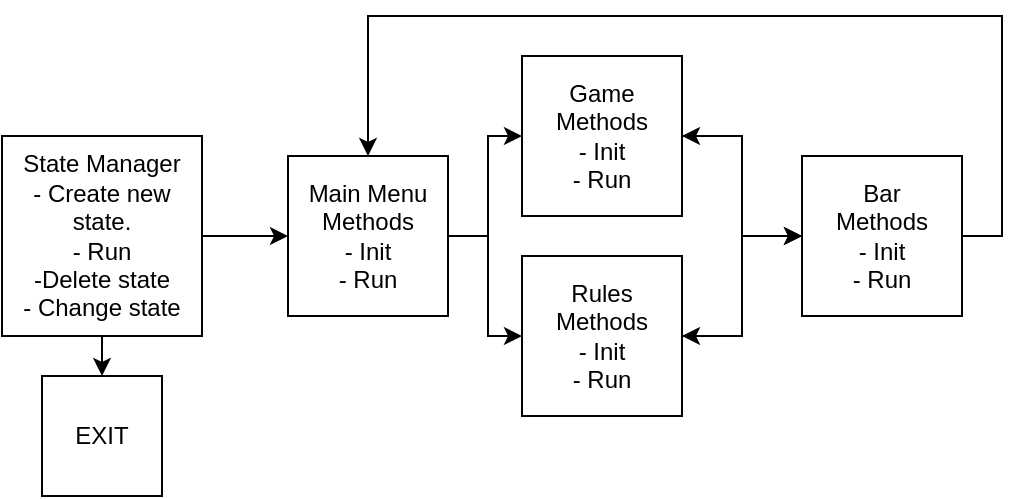 <mxfile version="21.2.8" type="device">
  <diagram name="Página-1" id="bOBMU09ZP_0XKTQnbV2H">
    <mxGraphModel dx="818" dy="376" grid="1" gridSize="10" guides="1" tooltips="1" connect="1" arrows="1" fold="1" page="1" pageScale="1" pageWidth="827" pageHeight="1169" math="0" shadow="0">
      <root>
        <mxCell id="0" />
        <mxCell id="1" parent="0" />
        <mxCell id="oI4jGAhArHHVxf1wj3lw-7" style="edgeStyle=orthogonalEdgeStyle;rounded=0;orthogonalLoop=1;jettySize=auto;html=1;exitX=1;exitY=0.5;exitDx=0;exitDy=0;" parent="1" source="oI4jGAhArHHVxf1wj3lw-1" target="oI4jGAhArHHVxf1wj3lw-3" edge="1">
          <mxGeometry relative="1" as="geometry" />
        </mxCell>
        <mxCell id="oI4jGAhArHHVxf1wj3lw-16" style="edgeStyle=orthogonalEdgeStyle;rounded=0;orthogonalLoop=1;jettySize=auto;html=1;exitX=0.5;exitY=1;exitDx=0;exitDy=0;entryX=0.5;entryY=0;entryDx=0;entryDy=0;" parent="1" source="oI4jGAhArHHVxf1wj3lw-1" target="oI4jGAhArHHVxf1wj3lw-15" edge="1">
          <mxGeometry relative="1" as="geometry" />
        </mxCell>
        <mxCell id="oI4jGAhArHHVxf1wj3lw-1" value="State Manager&lt;br&gt;- Create new state.&lt;br&gt;- Run&lt;br&gt;-Delete state&lt;br&gt;- Change state" style="whiteSpace=wrap;html=1;aspect=fixed;" parent="1" vertex="1">
          <mxGeometry x="90" y="230" width="100" height="100" as="geometry" />
        </mxCell>
        <mxCell id="oI4jGAhArHHVxf1wj3lw-8" style="edgeStyle=orthogonalEdgeStyle;rounded=0;orthogonalLoop=1;jettySize=auto;html=1;" parent="1" source="oI4jGAhArHHVxf1wj3lw-3" target="oI4jGAhArHHVxf1wj3lw-4" edge="1">
          <mxGeometry relative="1" as="geometry" />
        </mxCell>
        <mxCell id="oI4jGAhArHHVxf1wj3lw-9" style="edgeStyle=orthogonalEdgeStyle;rounded=0;orthogonalLoop=1;jettySize=auto;html=1;exitX=1;exitY=0.5;exitDx=0;exitDy=0;entryX=0;entryY=0.5;entryDx=0;entryDy=0;" parent="1" source="oI4jGAhArHHVxf1wj3lw-3" target="oI4jGAhArHHVxf1wj3lw-6" edge="1">
          <mxGeometry relative="1" as="geometry" />
        </mxCell>
        <mxCell id="oI4jGAhArHHVxf1wj3lw-3" value="Main Menu&lt;br&gt;Methods&lt;br&gt;- Init&lt;br&gt;- Run" style="whiteSpace=wrap;html=1;aspect=fixed;" parent="1" vertex="1">
          <mxGeometry x="233" y="240" width="80" height="80" as="geometry" />
        </mxCell>
        <mxCell id="oI4jGAhArHHVxf1wj3lw-10" style="edgeStyle=orthogonalEdgeStyle;rounded=0;orthogonalLoop=1;jettySize=auto;html=1;exitX=1;exitY=0.5;exitDx=0;exitDy=0;" parent="1" source="oI4jGAhArHHVxf1wj3lw-4" target="oI4jGAhArHHVxf1wj3lw-5" edge="1">
          <mxGeometry relative="1" as="geometry" />
        </mxCell>
        <mxCell id="oI4jGAhArHHVxf1wj3lw-4" value="Game&lt;br style=&quot;border-color: var(--border-color);&quot;&gt;Methods&lt;br style=&quot;border-color: var(--border-color);&quot;&gt;- Init&lt;br style=&quot;border-color: var(--border-color);&quot;&gt;- Run" style="whiteSpace=wrap;html=1;aspect=fixed;" parent="1" vertex="1">
          <mxGeometry x="350" y="190" width="80" height="80" as="geometry" />
        </mxCell>
        <mxCell id="oI4jGAhArHHVxf1wj3lw-11" style="edgeStyle=orthogonalEdgeStyle;rounded=0;orthogonalLoop=1;jettySize=auto;html=1;exitX=0;exitY=0.5;exitDx=0;exitDy=0;entryX=1;entryY=0.5;entryDx=0;entryDy=0;" parent="1" source="oI4jGAhArHHVxf1wj3lw-5" target="oI4jGAhArHHVxf1wj3lw-4" edge="1">
          <mxGeometry relative="1" as="geometry" />
        </mxCell>
        <mxCell id="oI4jGAhArHHVxf1wj3lw-13" style="edgeStyle=orthogonalEdgeStyle;rounded=0;orthogonalLoop=1;jettySize=auto;html=1;exitX=0;exitY=0.5;exitDx=0;exitDy=0;" parent="1" source="oI4jGAhArHHVxf1wj3lw-5" target="oI4jGAhArHHVxf1wj3lw-6" edge="1">
          <mxGeometry relative="1" as="geometry" />
        </mxCell>
        <mxCell id="oI4jGAhArHHVxf1wj3lw-14" style="edgeStyle=orthogonalEdgeStyle;rounded=0;orthogonalLoop=1;jettySize=auto;html=1;exitX=1;exitY=0.5;exitDx=0;exitDy=0;entryX=0.5;entryY=0;entryDx=0;entryDy=0;" parent="1" source="oI4jGAhArHHVxf1wj3lw-5" target="oI4jGAhArHHVxf1wj3lw-3" edge="1">
          <mxGeometry relative="1" as="geometry">
            <Array as="points">
              <mxPoint x="590" y="280" />
              <mxPoint x="590" y="170" />
              <mxPoint x="273" y="170" />
            </Array>
          </mxGeometry>
        </mxCell>
        <mxCell id="oI4jGAhArHHVxf1wj3lw-5" value="Bar&lt;br style=&quot;border-color: var(--border-color);&quot;&gt;Methods&lt;br style=&quot;border-color: var(--border-color);&quot;&gt;- Init&lt;br style=&quot;border-color: var(--border-color);&quot;&gt;- Run" style="whiteSpace=wrap;html=1;aspect=fixed;" parent="1" vertex="1">
          <mxGeometry x="490" y="240" width="80" height="80" as="geometry" />
        </mxCell>
        <mxCell id="oI4jGAhArHHVxf1wj3lw-12" style="edgeStyle=orthogonalEdgeStyle;rounded=0;orthogonalLoop=1;jettySize=auto;html=1;exitX=1;exitY=0.5;exitDx=0;exitDy=0;entryX=0;entryY=0.5;entryDx=0;entryDy=0;" parent="1" source="oI4jGAhArHHVxf1wj3lw-6" target="oI4jGAhArHHVxf1wj3lw-5" edge="1">
          <mxGeometry relative="1" as="geometry" />
        </mxCell>
        <mxCell id="oI4jGAhArHHVxf1wj3lw-6" value="Rules&lt;br style=&quot;border-color: var(--border-color);&quot;&gt;Methods&lt;br style=&quot;border-color: var(--border-color);&quot;&gt;- Init&lt;br style=&quot;border-color: var(--border-color);&quot;&gt;- Run" style="whiteSpace=wrap;html=1;aspect=fixed;" parent="1" vertex="1">
          <mxGeometry x="350" y="290" width="80" height="80" as="geometry" />
        </mxCell>
        <mxCell id="oI4jGAhArHHVxf1wj3lw-15" value="EXIT" style="whiteSpace=wrap;html=1;aspect=fixed;" parent="1" vertex="1">
          <mxGeometry x="110" y="350" width="60" height="60" as="geometry" />
        </mxCell>
      </root>
    </mxGraphModel>
  </diagram>
</mxfile>
